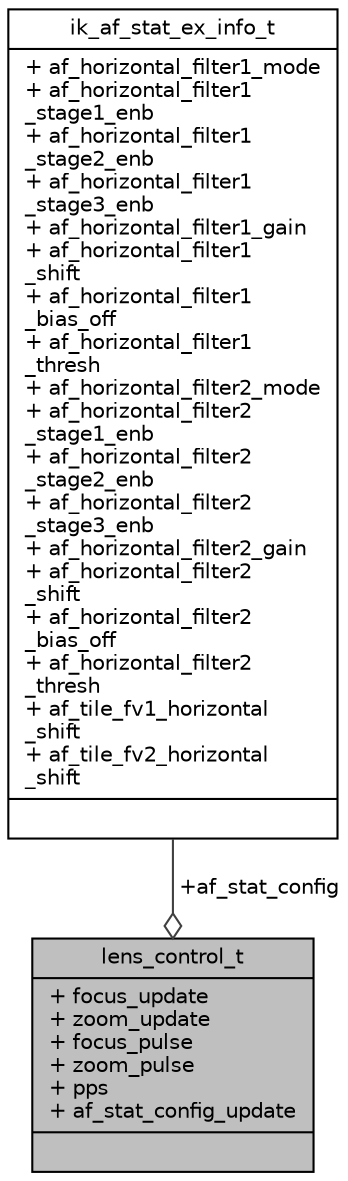 digraph "lens_control_t"
{
 // INTERACTIVE_SVG=YES
 // LATEX_PDF_SIZE
  bgcolor="transparent";
  edge [fontname="Helvetica",fontsize="10",labelfontname="Helvetica",labelfontsize="10"];
  node [fontname="Helvetica",fontsize="10",shape=record];
  Node1 [label="{lens_control_t\n|+ focus_update\l+ zoom_update\l+ focus_pulse\l+ zoom_pulse\l+ pps\l+ af_stat_config_update\l|}",height=0.2,width=0.4,color="black", fillcolor="grey75", style="filled", fontcolor="black",tooltip=" "];
  Node2 -> Node1 [color="grey25",fontsize="10",style="solid",label=" +af_stat_config" ,arrowhead="odiamond",fontname="Helvetica"];
  Node2 [label="{ik_af_stat_ex_info_t\n|+ af_horizontal_filter1_mode\l+ af_horizontal_filter1\l_stage1_enb\l+ af_horizontal_filter1\l_stage2_enb\l+ af_horizontal_filter1\l_stage3_enb\l+ af_horizontal_filter1_gain\l+ af_horizontal_filter1\l_shift\l+ af_horizontal_filter1\l_bias_off\l+ af_horizontal_filter1\l_thresh\l+ af_horizontal_filter2_mode\l+ af_horizontal_filter2\l_stage1_enb\l+ af_horizontal_filter2\l_stage2_enb\l+ af_horizontal_filter2\l_stage3_enb\l+ af_horizontal_filter2_gain\l+ af_horizontal_filter2\l_shift\l+ af_horizontal_filter2\l_bias_off\l+ af_horizontal_filter2\l_thresh\l+ af_tile_fv1_horizontal\l_shift\l+ af_tile_fv2_horizontal\l_shift\l|}",height=0.2,width=0.4,color="black",URL="$d5/d48/structik__af__stat__ex__info__t.html",tooltip=" "];
}
